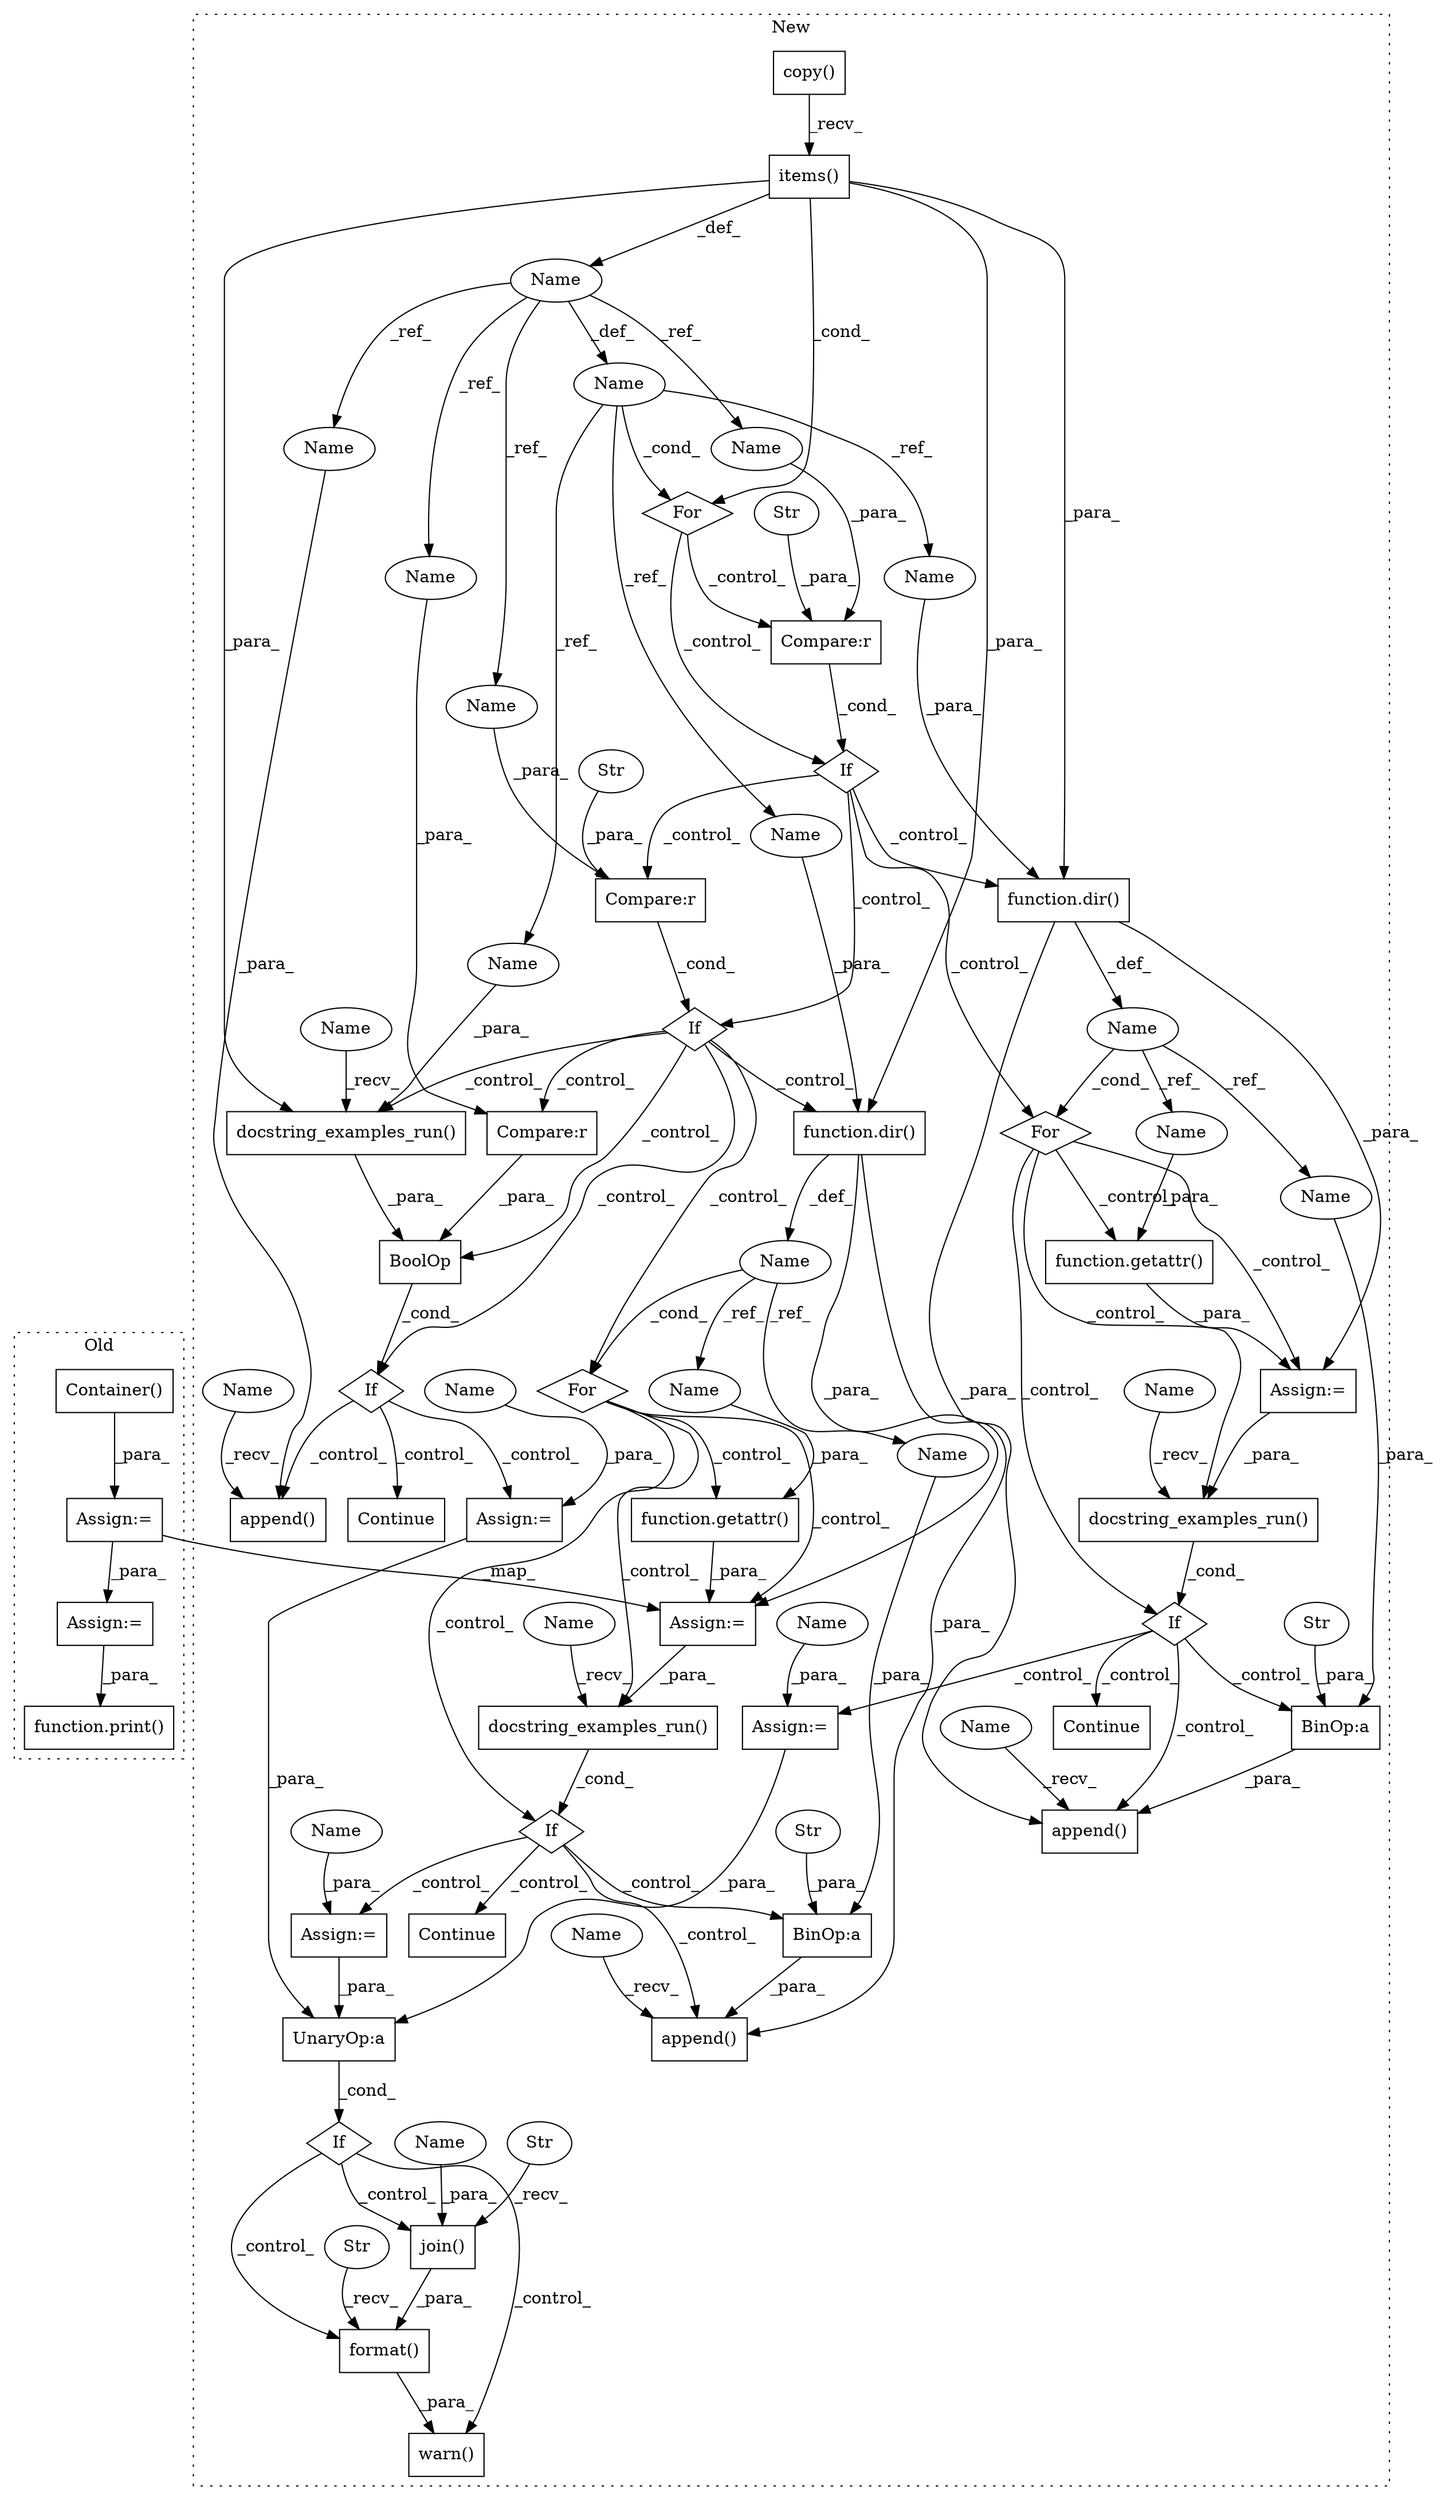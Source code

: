 digraph G {
subgraph cluster0 {
1 [label="Container()" a="75" s="2430" l="90" shape="box"];
8 [label="function.print()" a="75" s="2547,2560" l="6,1" shape="box"];
21 [label="Assign:=" a="68" s="2526" l="3" shape="box"];
38 [label="Assign:=" a="68" s="2427" l="3" shape="box"];
label = "Old";
style="dotted";
}
subgraph cluster1 {
2 [label="format()" a="75" s="2139,2236" l="78,14" shape="box"];
3 [label="If" a="96" s="2093" l="3" shape="diamond"];
4 [label="UnaryOp:a" a="61" s="2096" l="11" shape="box"];
5 [label="Str" a="66" s="2139" l="53" shape="ellipse"];
6 [label="join()" a="75" s="2217,2235" l="10,1" shape="box"];
7 [label="Str" a="66" s="2217" l="4" shape="ellipse"];
9 [label="warn()" a="75" s="2117,2250" l="22,10" shape="box"];
10 [label="append()" a="75" s="2069,2086" l="16,1" shape="box"];
11 [label="Name" a="87" s="1242" l="1" shape="ellipse"];
12 [label="docstring_examples_run()" a="75" s="1969,2001" l="31,1" shape="box"];
13 [label="If" a="96" s="1950" l="3" shape="diamond"];
14 [label="BoolOp" a="72" s="1953" l="49" shape="box"];
15 [label="items()" a="75" s="1247" l="27" shape="box"];
16 [label="For" a="107" s="1235,1274" l="4,10" shape="diamond"];
17 [label="Compare:r" a="40" s="1953" l="12" shape="box"];
18 [label="Continue" a="43" s="2020" l="8" shape="box"];
19 [label="copy()" a="75" s="1247" l="19" shape="box"];
20 [label="Name" a="87" s="1239" l="1" shape="ellipse"];
22 [label="Assign:=" a="68" s="2048" l="3" shape="box"];
23 [label="If" a="96" s="1604" l="0" shape="diamond"];
24 [label="BinOp:a" a="82" s="1574" l="3" shape="box"];
25 [label="If" a="96" s="1413" l="3" shape="diamond"];
26 [label="BinOp:a" a="82" s="1907" l="3" shape="box"];
27 [label="If" a="96" s="1738" l="3" shape="diamond"];
28 [label="docstring_examples_run()" a="75" s="1416,1453" l="31,18" shape="box"];
29 [label="If" a="96" s="1284" l="3" shape="diamond"];
30 [label="Str" a="66" s="1895" l="12" shape="ellipse"];
31 [label="Str" a="66" s="1566" l="8" shape="ellipse"];
32 [label="function.getattr()" a="75" s="1365,1395" l="8,1" shape="box"];
33 [label="Assign:=" a="68" s="1854" l="3" shape="box"];
34 [label="function.getattr()" a="75" s="1686,1720" l="8,1" shape="box"];
35 [label="For" a="107" s="1313,1338" l="4,18" shape="diamond"];
36 [label="docstring_examples_run()" a="75" s="1741,1778" l="31,22" shape="box"];
37 [label="For" a="107" s="1634,1659" l="4,18" shape="diamond"];
39 [label="Assign:=" a="68" s="1683" l="3" shape="box"];
40 [label="Compare:r" a="40" s="1287" l="12" shape="box"];
41 [label="Str" a="66" s="1292" l="7" shape="ellipse"];
42 [label="Compare:r" a="40" s="1604" l="16" shape="box"];
43 [label="Str" a="66" s="1609" l="11" shape="ellipse"];
44 [label="append()" a="75" s="1879,1921" l="16,1" shape="box"];
45 [label="Continue" a="43" s="1822" l="8" shape="box"];
46 [label="append()" a="75" s="1550,1588" l="16,1" shape="box"];
47 [label="Continue" a="43" s="1493" l="8" shape="box"];
48 [label="Name" a="87" s="1638" l="11" shape="ellipse"];
49 [label="Name" a="87" s="1317" l="11" shape="ellipse"];
50 [label="function.dir()" a="75" s="1653,1658" l="4,1" shape="box"];
51 [label="Assign:=" a="68" s="1362" l="3" shape="box"];
52 [label="function.dir()" a="75" s="1332,1337" l="4,1" shape="box"];
53 [label="Assign:=" a="68" s="1525" l="3" shape="box"];
54 [label="Name" a="87" s="1879" l="8" shape="ellipse"];
55 [label="Name" a="87" s="2227" l="8" shape="ellipse"];
56 [label="Name" a="87" s="2069" l="8" shape="ellipse"];
57 [label="Name" a="87" s="1550" l="8" shape="ellipse"];
58 [label="Name" a="87" s="1416" l="7" shape="ellipse"];
59 [label="Name" a="87" s="1741" l="7" shape="ellipse"];
60 [label="Name" a="87" s="1969" l="7" shape="ellipse"];
61 [label="Name" a="87" s="2000" l="1" shape="ellipse"];
62 [label="Name" a="87" s="1657" l="1" shape="ellipse"];
63 [label="Name" a="87" s="1336" l="1" shape="ellipse"];
64 [label="Name" a="87" s="1577" l="11" shape="ellipse"];
65 [label="Name" a="87" s="1384" l="11" shape="ellipse"];
66 [label="Name" a="87" s="2051" l="5" shape="ellipse"];
67 [label="Name" a="87" s="1528" l="5" shape="ellipse"];
68 [label="Name" a="87" s="1857" l="5" shape="ellipse"];
69 [label="Name" a="87" s="2085" l="1" shape="ellipse"];
70 [label="Name" a="87" s="1604" l="1" shape="ellipse"];
71 [label="Name" a="87" s="1953" l="1" shape="ellipse"];
72 [label="Name" a="87" s="1287" l="1" shape="ellipse"];
73 [label="Name" a="87" s="1910" l="11" shape="ellipse"];
74 [label="Name" a="87" s="1709" l="11" shape="ellipse"];
label = "New";
style="dotted";
}
1 -> 38 [label="_para_"];
2 -> 9 [label="_para_"];
3 -> 6 [label="_control_"];
3 -> 2 [label="_control_"];
3 -> 9 [label="_control_"];
4 -> 3 [label="_cond_"];
5 -> 2 [label="_recv_"];
6 -> 2 [label="_para_"];
7 -> 6 [label="_recv_"];
11 -> 61 [label="_ref_"];
11 -> 63 [label="_ref_"];
11 -> 16 [label="_cond_"];
11 -> 62 [label="_ref_"];
12 -> 14 [label="_para_"];
13 -> 10 [label="_control_"];
13 -> 22 [label="_control_"];
13 -> 18 [label="_control_"];
14 -> 13 [label="_cond_"];
15 -> 50 [label="_para_"];
15 -> 52 [label="_para_"];
15 -> 12 [label="_para_"];
15 -> 16 [label="_cond_"];
15 -> 20 [label="_def_"];
16 -> 29 [label="_control_"];
16 -> 40 [label="_control_"];
17 -> 14 [label="_para_"];
19 -> 15 [label="_recv_"];
20 -> 71 [label="_ref_"];
20 -> 70 [label="_ref_"];
20 -> 72 [label="_ref_"];
20 -> 69 [label="_ref_"];
20 -> 11 [label="_def_"];
21 -> 8 [label="_para_"];
22 -> 4 [label="_para_"];
23 -> 12 [label="_control_"];
23 -> 13 [label="_control_"];
23 -> 17 [label="_control_"];
23 -> 37 [label="_control_"];
23 -> 50 [label="_control_"];
23 -> 14 [label="_control_"];
24 -> 46 [label="_para_"];
25 -> 47 [label="_control_"];
25 -> 53 [label="_control_"];
25 -> 24 [label="_control_"];
25 -> 46 [label="_control_"];
26 -> 44 [label="_para_"];
27 -> 45 [label="_control_"];
27 -> 33 [label="_control_"];
27 -> 44 [label="_control_"];
27 -> 26 [label="_control_"];
28 -> 25 [label="_cond_"];
29 -> 23 [label="_control_"];
29 -> 35 [label="_control_"];
29 -> 52 [label="_control_"];
29 -> 42 [label="_control_"];
30 -> 26 [label="_para_"];
31 -> 24 [label="_para_"];
32 -> 51 [label="_para_"];
33 -> 4 [label="_para_"];
34 -> 39 [label="_para_"];
35 -> 32 [label="_control_"];
35 -> 25 [label="_control_"];
35 -> 51 [label="_control_"];
35 -> 28 [label="_control_"];
36 -> 27 [label="_cond_"];
37 -> 27 [label="_control_"];
37 -> 39 [label="_control_"];
37 -> 34 [label="_control_"];
37 -> 36 [label="_control_"];
38 -> 21 [label="_para_"];
38 -> 39 [label="_map_"];
39 -> 36 [label="_para_"];
40 -> 29 [label="_cond_"];
41 -> 40 [label="_para_"];
42 -> 23 [label="_cond_"];
43 -> 42 [label="_para_"];
48 -> 74 [label="_ref_"];
48 -> 73 [label="_ref_"];
48 -> 37 [label="_cond_"];
49 -> 35 [label="_cond_"];
49 -> 64 [label="_ref_"];
49 -> 65 [label="_ref_"];
50 -> 44 [label="_para_"];
50 -> 48 [label="_def_"];
50 -> 39 [label="_para_"];
51 -> 28 [label="_para_"];
52 -> 49 [label="_def_"];
52 -> 51 [label="_para_"];
52 -> 46 [label="_para_"];
53 -> 4 [label="_para_"];
54 -> 44 [label="_recv_"];
55 -> 6 [label="_para_"];
56 -> 10 [label="_recv_"];
57 -> 46 [label="_recv_"];
58 -> 28 [label="_recv_"];
59 -> 36 [label="_recv_"];
60 -> 12 [label="_recv_"];
61 -> 12 [label="_para_"];
62 -> 50 [label="_para_"];
63 -> 52 [label="_para_"];
64 -> 24 [label="_para_"];
65 -> 32 [label="_para_"];
66 -> 22 [label="_para_"];
67 -> 53 [label="_para_"];
68 -> 33 [label="_para_"];
69 -> 10 [label="_para_"];
70 -> 42 [label="_para_"];
71 -> 17 [label="_para_"];
72 -> 40 [label="_para_"];
73 -> 26 [label="_para_"];
74 -> 34 [label="_para_"];
}